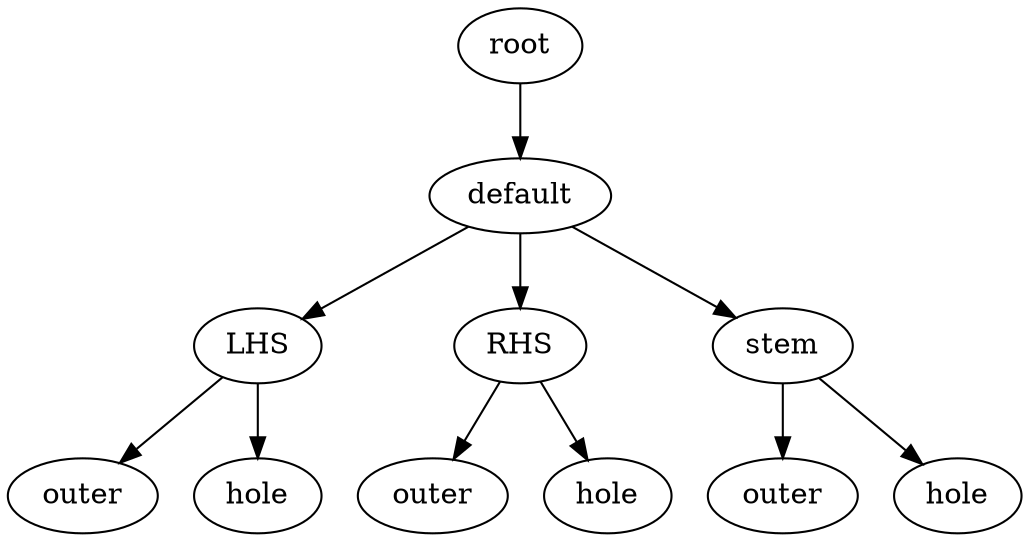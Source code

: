 digraph default {
    root_37 [label="root"];
    default_38 [label="default"];
    LHS_39 [label="LHS"];
    outer_40 [label="outer"];
    hole_41 [label="hole"];
    RHS_42 [label="RHS"];
    outer_43 [label="outer"];
    hole_44 [label="hole"];
    stem_45 [label="stem"];
    outer_46 [label="outer"];
    hole_47 [label="hole"];
    root_37 -> default_38;
    default_38 -> LHS_39;
    LHS_39 -> outer_40;
    LHS_39 -> hole_41;
    default_38 -> RHS_42;
    RHS_42 -> outer_43;
    RHS_42 -> hole_44;
    default_38 -> stem_45;
    stem_45 -> outer_46;
    stem_45 -> hole_47;
}
